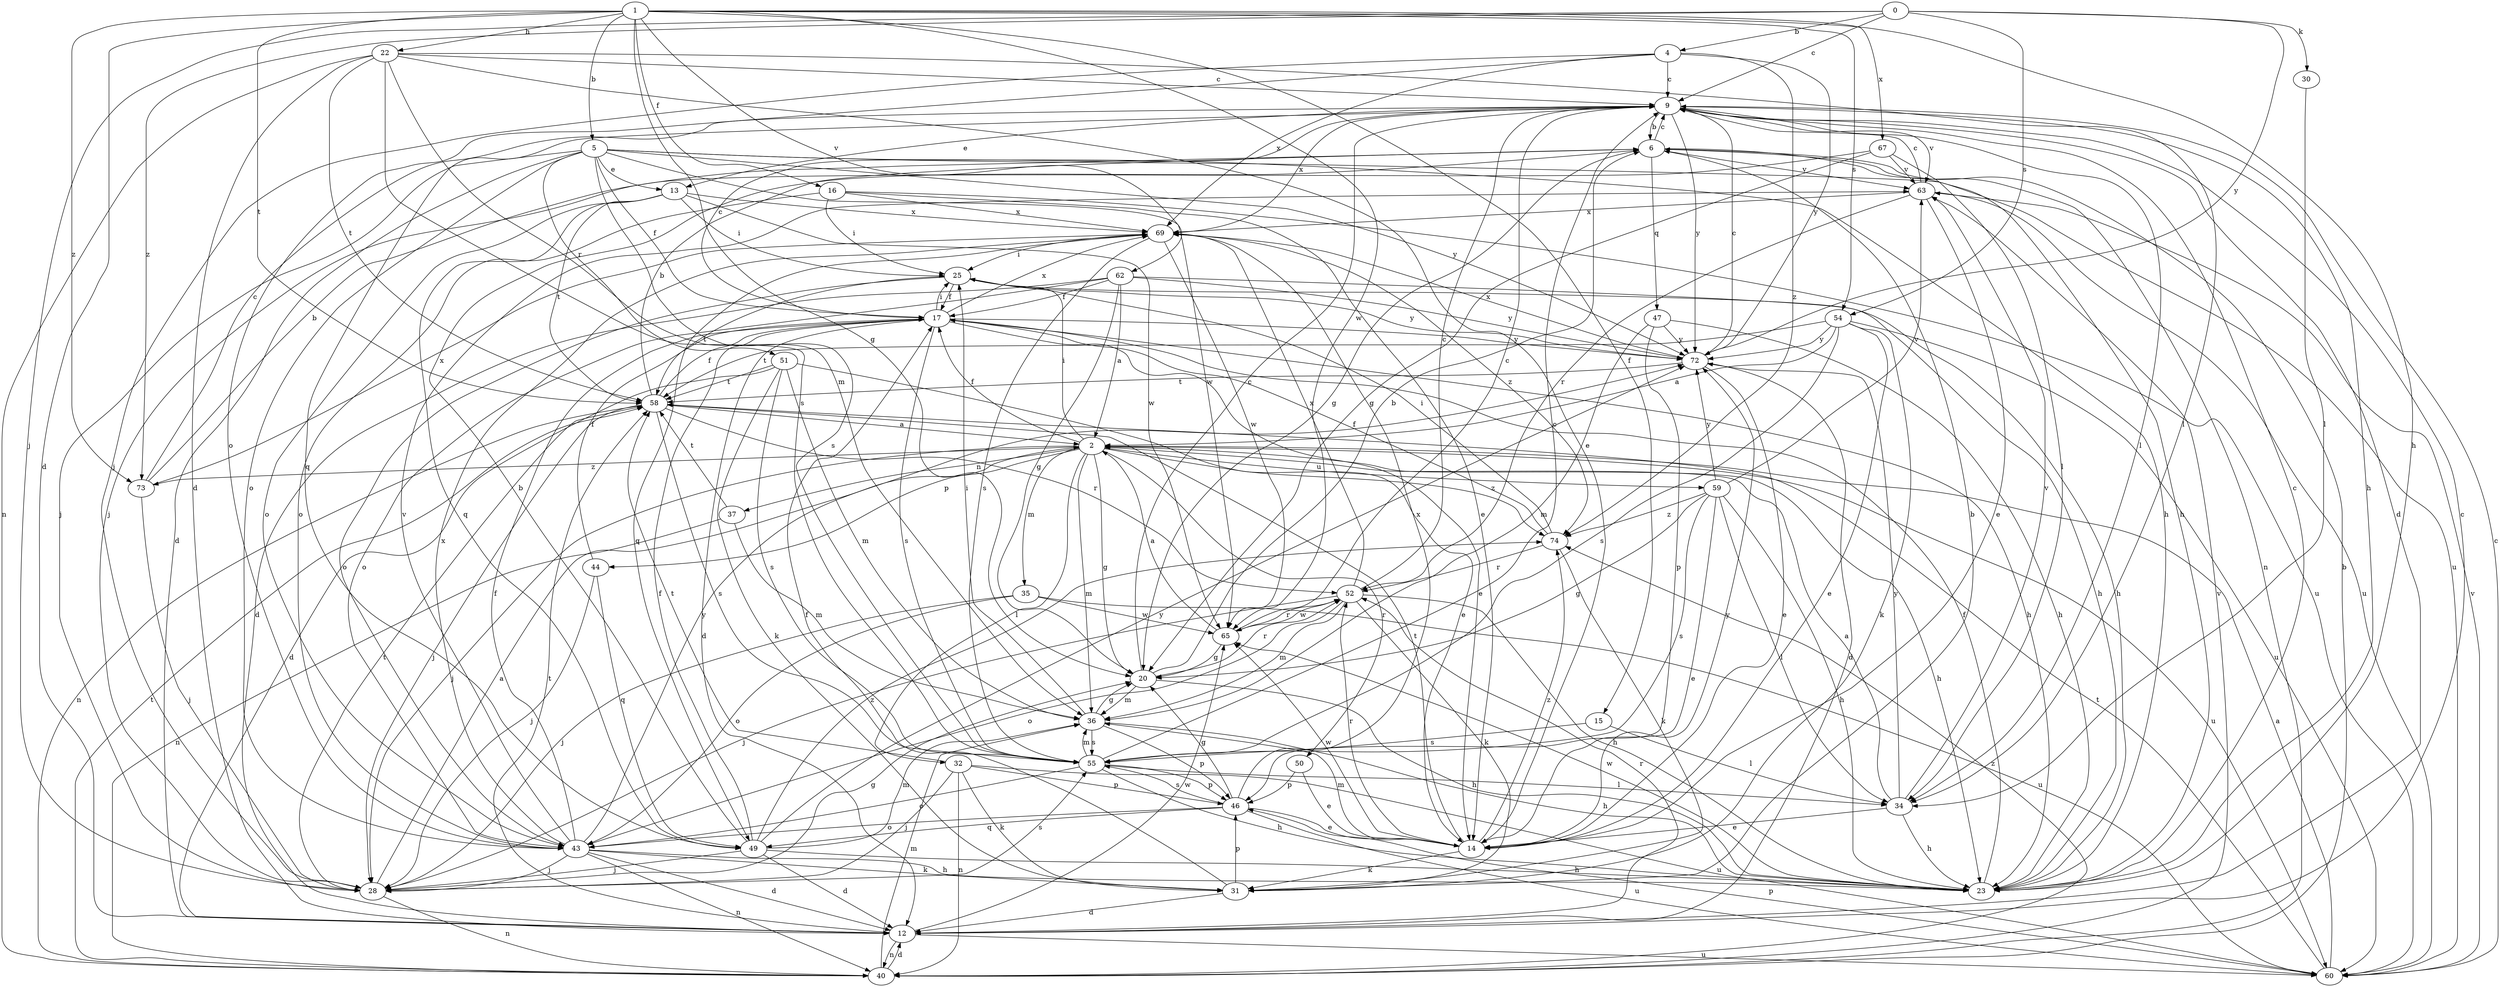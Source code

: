 strict digraph  {
0;
1;
2;
4;
5;
6;
9;
12;
13;
14;
15;
16;
17;
20;
22;
23;
25;
28;
30;
31;
32;
34;
35;
36;
37;
40;
43;
44;
46;
47;
49;
50;
51;
52;
54;
55;
58;
59;
60;
62;
63;
65;
67;
69;
72;
73;
74;
0 -> 4  [label=b];
0 -> 9  [label=c];
0 -> 28  [label=j];
0 -> 30  [label=k];
0 -> 54  [label=s];
0 -> 72  [label=y];
0 -> 73  [label=z];
1 -> 5  [label=b];
1 -> 12  [label=d];
1 -> 15  [label=f];
1 -> 16  [label=f];
1 -> 20  [label=g];
1 -> 22  [label=h];
1 -> 23  [label=h];
1 -> 54  [label=s];
1 -> 58  [label=t];
1 -> 62  [label=v];
1 -> 65  [label=w];
1 -> 67  [label=x];
1 -> 73  [label=z];
2 -> 17  [label=f];
2 -> 20  [label=g];
2 -> 23  [label=h];
2 -> 25  [label=i];
2 -> 28  [label=j];
2 -> 32  [label=l];
2 -> 35  [label=m];
2 -> 36  [label=m];
2 -> 37  [label=n];
2 -> 44  [label=p];
2 -> 50  [label=r];
2 -> 59  [label=u];
2 -> 60  [label=u];
2 -> 73  [label=z];
2 -> 74  [label=z];
4 -> 9  [label=c];
4 -> 28  [label=j];
4 -> 43  [label=o];
4 -> 69  [label=x];
4 -> 72  [label=y];
4 -> 74  [label=z];
5 -> 12  [label=d];
5 -> 13  [label=e];
5 -> 17  [label=f];
5 -> 23  [label=h];
5 -> 28  [label=j];
5 -> 43  [label=o];
5 -> 51  [label=r];
5 -> 55  [label=s];
5 -> 60  [label=u];
5 -> 65  [label=w];
5 -> 72  [label=y];
6 -> 9  [label=c];
6 -> 20  [label=g];
6 -> 23  [label=h];
6 -> 40  [label=n];
6 -> 47  [label=q];
6 -> 63  [label=v];
9 -> 6  [label=b];
9 -> 12  [label=d];
9 -> 13  [label=e];
9 -> 23  [label=h];
9 -> 34  [label=l];
9 -> 49  [label=q];
9 -> 63  [label=v];
9 -> 69  [label=x];
9 -> 72  [label=y];
12 -> 9  [label=c];
12 -> 40  [label=n];
12 -> 52  [label=r];
12 -> 58  [label=t];
12 -> 60  [label=u];
12 -> 65  [label=w];
13 -> 25  [label=i];
13 -> 43  [label=o];
13 -> 49  [label=q];
13 -> 58  [label=t];
13 -> 65  [label=w];
13 -> 69  [label=x];
14 -> 31  [label=k];
14 -> 36  [label=m];
14 -> 52  [label=r];
14 -> 58  [label=t];
14 -> 65  [label=w];
14 -> 72  [label=y];
14 -> 74  [label=z];
15 -> 34  [label=l];
15 -> 55  [label=s];
16 -> 14  [label=e];
16 -> 25  [label=i];
16 -> 43  [label=o];
16 -> 60  [label=u];
16 -> 69  [label=x];
17 -> 9  [label=c];
17 -> 12  [label=d];
17 -> 14  [label=e];
17 -> 23  [label=h];
17 -> 25  [label=i];
17 -> 55  [label=s];
17 -> 69  [label=x];
17 -> 72  [label=y];
20 -> 6  [label=b];
20 -> 9  [label=c];
20 -> 23  [label=h];
20 -> 36  [label=m];
20 -> 52  [label=r];
22 -> 9  [label=c];
22 -> 12  [label=d];
22 -> 14  [label=e];
22 -> 34  [label=l];
22 -> 36  [label=m];
22 -> 40  [label=n];
22 -> 55  [label=s];
22 -> 58  [label=t];
23 -> 9  [label=c];
23 -> 17  [label=f];
23 -> 65  [label=w];
25 -> 17  [label=f];
25 -> 23  [label=h];
25 -> 43  [label=o];
25 -> 58  [label=t];
25 -> 72  [label=y];
28 -> 2  [label=a];
28 -> 20  [label=g];
28 -> 40  [label=n];
28 -> 55  [label=s];
28 -> 58  [label=t];
30 -> 34  [label=l];
31 -> 6  [label=b];
31 -> 12  [label=d];
31 -> 17  [label=f];
31 -> 46  [label=p];
32 -> 28  [label=j];
32 -> 31  [label=k];
32 -> 40  [label=n];
32 -> 46  [label=p];
32 -> 58  [label=t];
32 -> 60  [label=u];
34 -> 2  [label=a];
34 -> 14  [label=e];
34 -> 23  [label=h];
34 -> 63  [label=v];
34 -> 72  [label=y];
35 -> 28  [label=j];
35 -> 43  [label=o];
35 -> 60  [label=u];
35 -> 65  [label=w];
36 -> 20  [label=g];
36 -> 23  [label=h];
36 -> 25  [label=i];
36 -> 46  [label=p];
36 -> 55  [label=s];
37 -> 36  [label=m];
37 -> 40  [label=n];
37 -> 58  [label=t];
40 -> 6  [label=b];
40 -> 12  [label=d];
40 -> 36  [label=m];
40 -> 58  [label=t];
40 -> 63  [label=v];
40 -> 74  [label=z];
43 -> 12  [label=d];
43 -> 17  [label=f];
43 -> 23  [label=h];
43 -> 28  [label=j];
43 -> 31  [label=k];
43 -> 40  [label=n];
43 -> 63  [label=v];
43 -> 69  [label=x];
43 -> 72  [label=y];
44 -> 17  [label=f];
44 -> 28  [label=j];
44 -> 49  [label=q];
46 -> 14  [label=e];
46 -> 20  [label=g];
46 -> 43  [label=o];
46 -> 49  [label=q];
46 -> 55  [label=s];
46 -> 60  [label=u];
46 -> 69  [label=x];
47 -> 23  [label=h];
47 -> 36  [label=m];
47 -> 46  [label=p];
47 -> 72  [label=y];
49 -> 6  [label=b];
49 -> 12  [label=d];
49 -> 17  [label=f];
49 -> 23  [label=h];
49 -> 28  [label=j];
49 -> 36  [label=m];
49 -> 72  [label=y];
49 -> 74  [label=z];
50 -> 14  [label=e];
50 -> 46  [label=p];
51 -> 12  [label=d];
51 -> 14  [label=e];
51 -> 31  [label=k];
51 -> 36  [label=m];
51 -> 55  [label=s];
51 -> 58  [label=t];
52 -> 9  [label=c];
52 -> 23  [label=h];
52 -> 28  [label=j];
52 -> 31  [label=k];
52 -> 36  [label=m];
52 -> 43  [label=o];
52 -> 65  [label=w];
52 -> 69  [label=x];
54 -> 2  [label=a];
54 -> 14  [label=e];
54 -> 31  [label=k];
54 -> 55  [label=s];
54 -> 58  [label=t];
54 -> 60  [label=u];
54 -> 72  [label=y];
55 -> 9  [label=c];
55 -> 23  [label=h];
55 -> 34  [label=l];
55 -> 36  [label=m];
55 -> 43  [label=o];
55 -> 46  [label=p];
58 -> 2  [label=a];
58 -> 6  [label=b];
58 -> 17  [label=f];
58 -> 28  [label=j];
58 -> 40  [label=n];
58 -> 52  [label=r];
58 -> 55  [label=s];
59 -> 14  [label=e];
59 -> 20  [label=g];
59 -> 23  [label=h];
59 -> 34  [label=l];
59 -> 55  [label=s];
59 -> 63  [label=v];
59 -> 72  [label=y];
59 -> 74  [label=z];
60 -> 2  [label=a];
60 -> 9  [label=c];
60 -> 46  [label=p];
60 -> 58  [label=t];
60 -> 63  [label=v];
62 -> 2  [label=a];
62 -> 12  [label=d];
62 -> 17  [label=f];
62 -> 20  [label=g];
62 -> 23  [label=h];
62 -> 43  [label=o];
62 -> 72  [label=y];
63 -> 9  [label=c];
63 -> 14  [label=e];
63 -> 52  [label=r];
63 -> 60  [label=u];
63 -> 69  [label=x];
65 -> 2  [label=a];
65 -> 9  [label=c];
65 -> 20  [label=g];
65 -> 52  [label=r];
67 -> 20  [label=g];
67 -> 28  [label=j];
67 -> 34  [label=l];
67 -> 63  [label=v];
69 -> 25  [label=i];
69 -> 49  [label=q];
69 -> 55  [label=s];
69 -> 65  [label=w];
69 -> 74  [label=z];
72 -> 9  [label=c];
72 -> 12  [label=d];
72 -> 14  [label=e];
72 -> 58  [label=t];
72 -> 69  [label=x];
73 -> 6  [label=b];
73 -> 9  [label=c];
73 -> 28  [label=j];
73 -> 69  [label=x];
74 -> 17  [label=f];
74 -> 25  [label=i];
74 -> 31  [label=k];
74 -> 52  [label=r];
}
